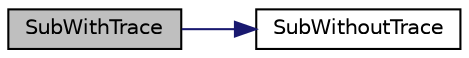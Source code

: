 digraph "SubWithTrace"
{
  edge [fontname="Helvetica",fontsize="10",labelfontname="Helvetica",labelfontsize="10"];
  node [fontname="Helvetica",fontsize="10",shape=record];
  rankdir="LR";
  Node106 [label="SubWithTrace",height=0.2,width=0.4,color="black", fillcolor="grey75", style="filled", fontcolor="black"];
  Node106 -> Node107 [color="midnightblue",fontsize="10",style="solid",fontname="Helvetica"];
  Node107 [label="SubWithoutTrace",height=0.2,width=0.4,color="black", fillcolor="white", style="filled",URL="$de/db0/gtest__output__test___8cc.html#a7e222b468bbde7215ce826f10993e746"];
}
